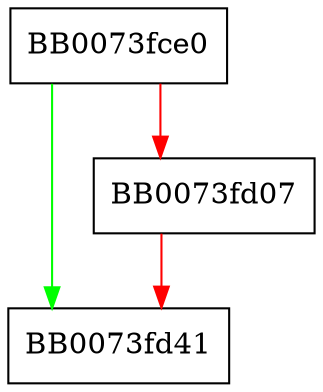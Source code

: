 digraph ossl_dsa_generate_public_key {
  node [shape="box"];
  graph [splines=ortho];
  BB0073fce0 -> BB0073fd41 [color="green"];
  BB0073fce0 -> BB0073fd07 [color="red"];
  BB0073fd07 -> BB0073fd41 [color="red"];
}